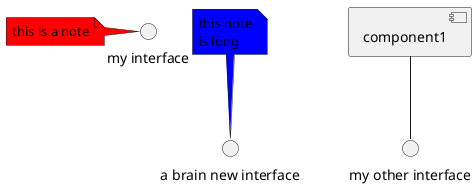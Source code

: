 {
  "sha1": "oi0tfzm8ehtrojwgpfd8z0bu26fewn4",
  "insertion": {
    "when": "2024-06-04T17:28:39.907Z",
    "user": "plantuml@gmail.com"
  }
}
@startuml
() "my interface"
() "a brain new interface"

[component1] -- () "my other interface"

note left of ()"my interface" #red : this is a note
note top of () "a brain new interface" #blue
 this note
 is long
end note

@enduml
